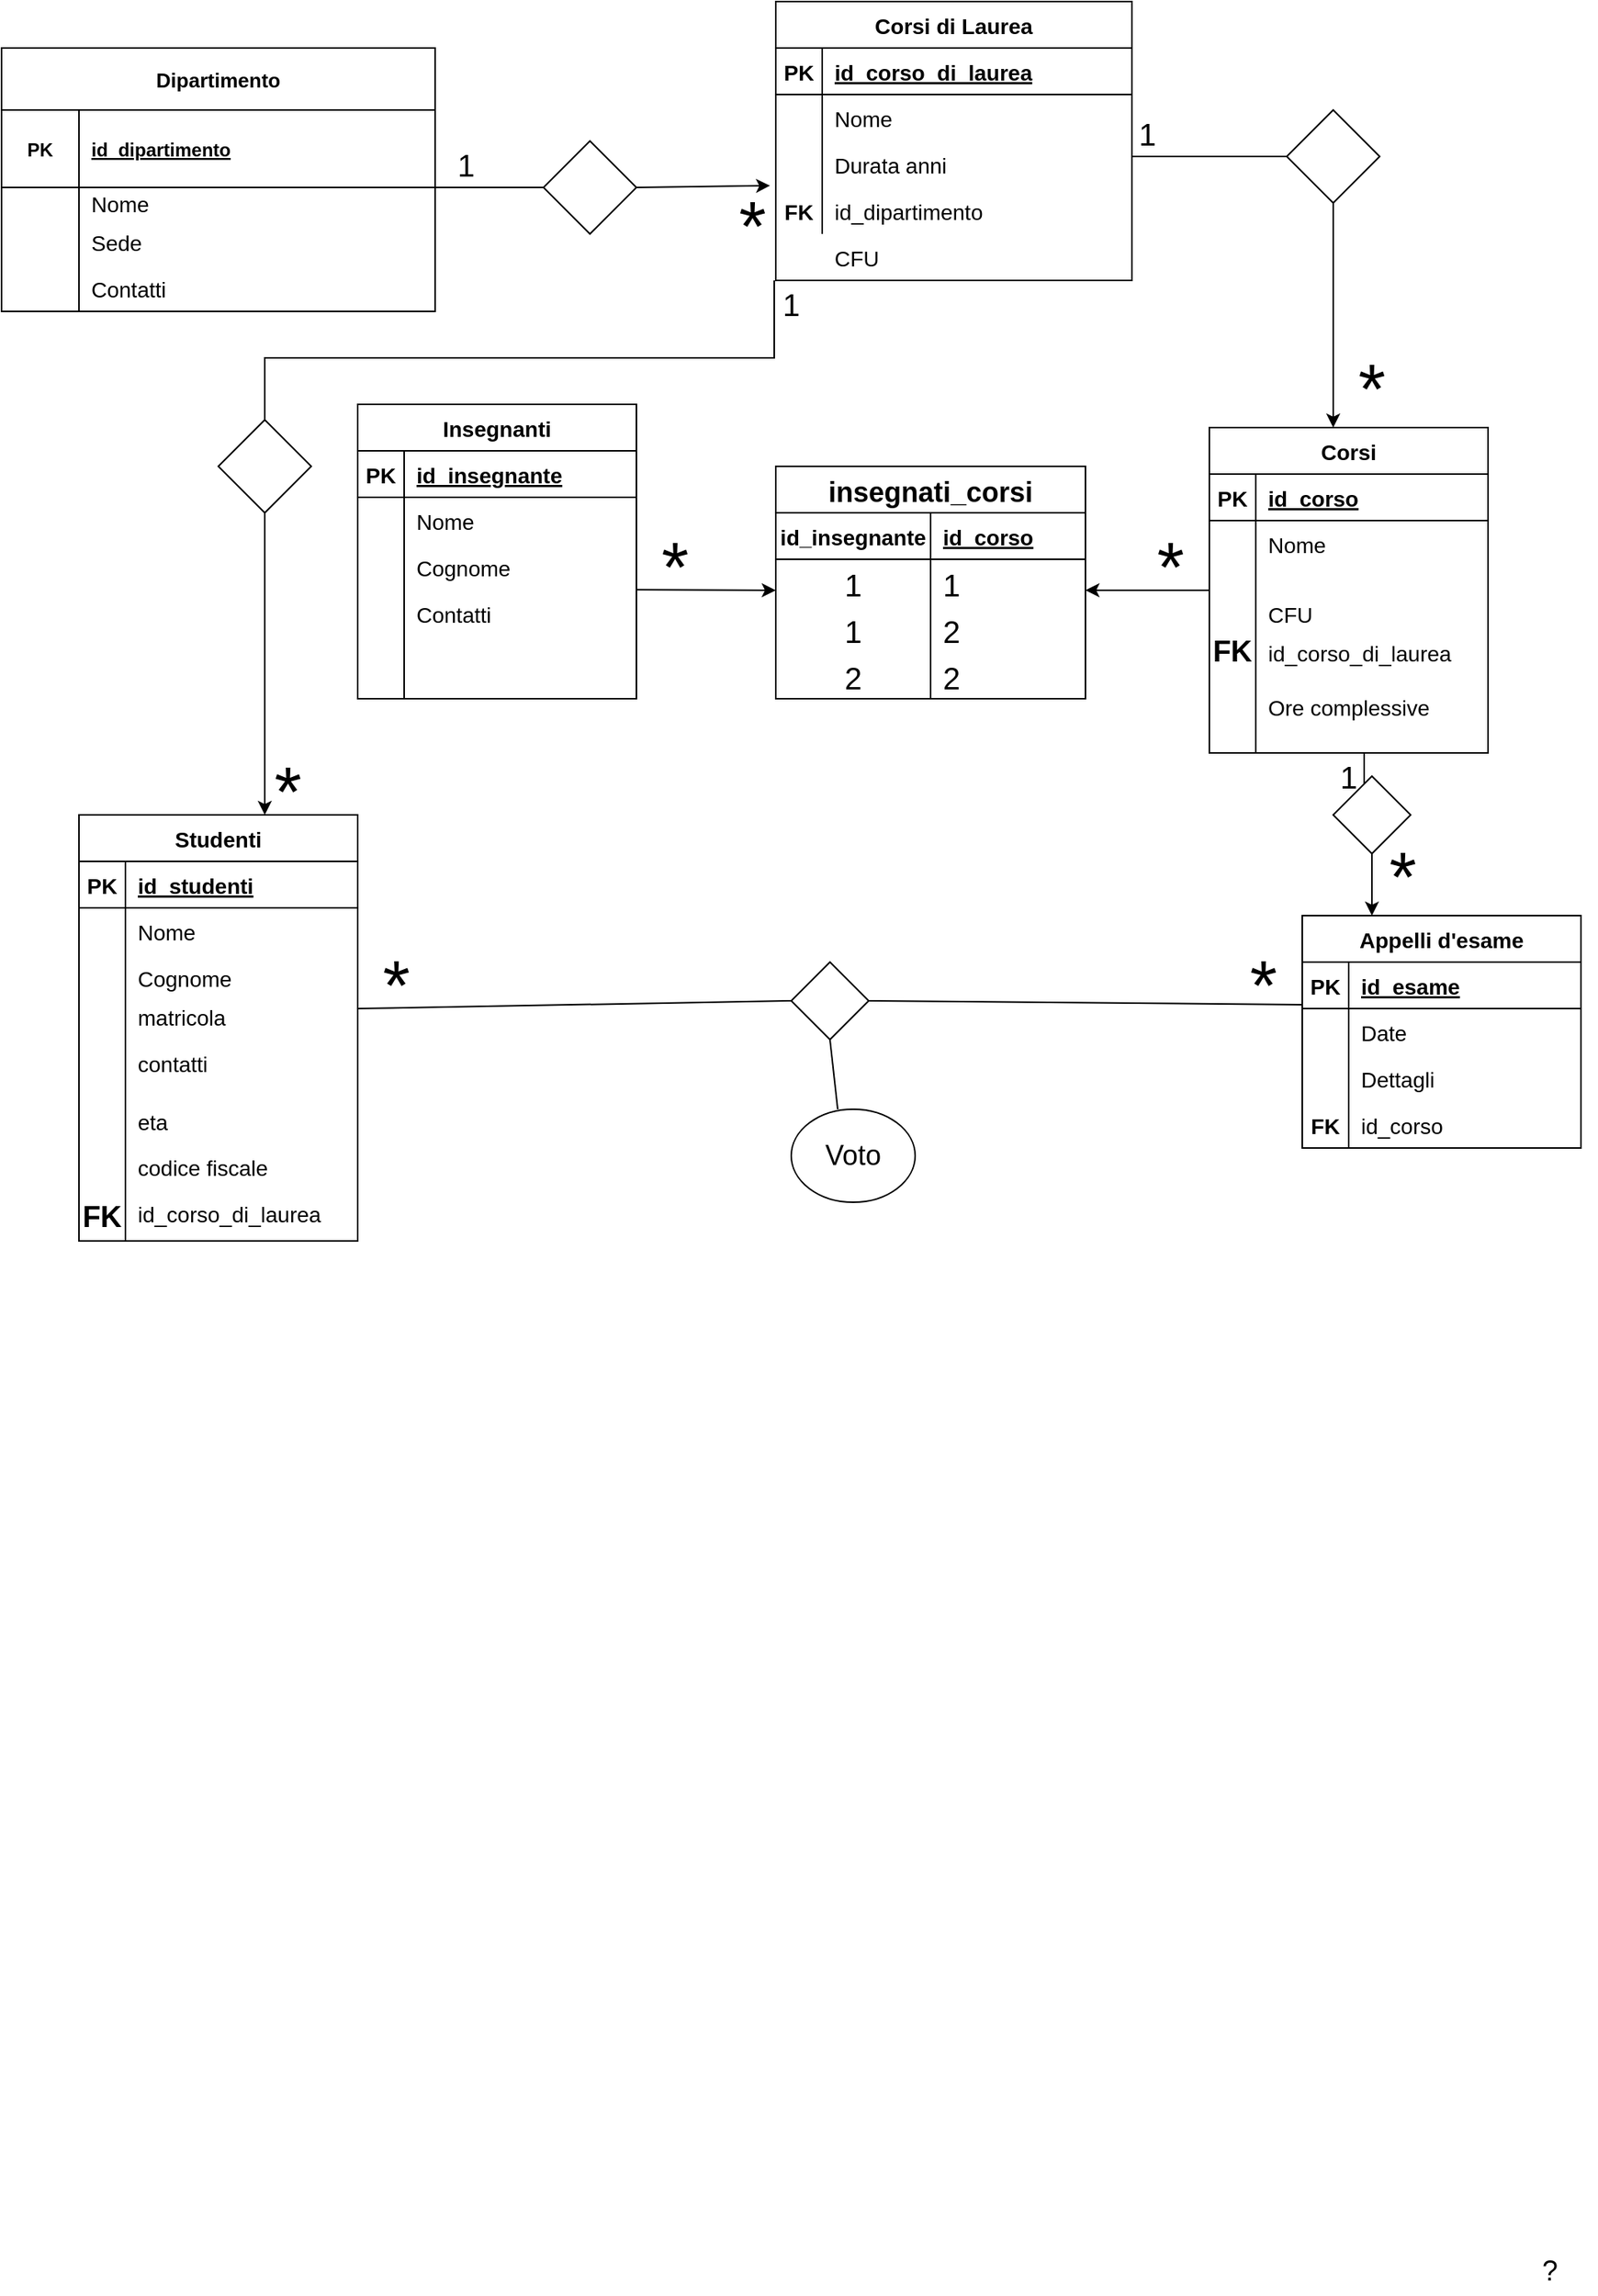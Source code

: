 <mxfile version="16.6.1" type="device"><diagram id="FfbDuf-slR_e3FfNypSa" name="Page-1"><mxGraphModel dx="1400" dy="834" grid="1" gridSize="10" guides="1" tooltips="1" connect="1" arrows="1" fold="1" page="1" pageScale="1" pageWidth="1169" pageHeight="1654" math="0" shadow="0"><root><mxCell id="0"/><mxCell id="1" parent="0"/><mxCell id="xBEBtWKALWQd26GDcvTn-2" value="Dipartimento" style="shape=table;startSize=40;container=1;collapsible=1;childLayout=tableLayout;fixedRows=1;rowLines=0;fontStyle=1;align=center;resizeLast=1;fontSize=13;" vertex="1" parent="1"><mxGeometry x="110" y="60" width="280" height="170" as="geometry"/></mxCell><mxCell id="xBEBtWKALWQd26GDcvTn-3" value="" style="shape=tableRow;horizontal=0;startSize=0;swimlaneHead=0;swimlaneBody=0;fillColor=none;collapsible=0;dropTarget=0;points=[[0,0.5],[1,0.5]];portConstraint=eastwest;top=0;left=0;right=0;bottom=1;" vertex="1" parent="xBEBtWKALWQd26GDcvTn-2"><mxGeometry y="40" width="280" height="50" as="geometry"/></mxCell><mxCell id="xBEBtWKALWQd26GDcvTn-4" value="PK" style="shape=partialRectangle;connectable=0;fillColor=none;top=0;left=0;bottom=0;right=0;fontStyle=1;overflow=hidden;" vertex="1" parent="xBEBtWKALWQd26GDcvTn-3"><mxGeometry width="50" height="50" as="geometry"><mxRectangle width="50" height="50" as="alternateBounds"/></mxGeometry></mxCell><mxCell id="xBEBtWKALWQd26GDcvTn-5" value="id_dipartimento" style="shape=partialRectangle;connectable=0;fillColor=none;top=0;left=0;bottom=0;right=0;align=left;spacingLeft=6;fontStyle=5;overflow=hidden;" vertex="1" parent="xBEBtWKALWQd26GDcvTn-3"><mxGeometry x="50" width="230" height="50" as="geometry"><mxRectangle width="230" height="50" as="alternateBounds"/></mxGeometry></mxCell><mxCell id="xBEBtWKALWQd26GDcvTn-6" value="" style="shape=tableRow;horizontal=0;startSize=0;swimlaneHead=0;swimlaneBody=0;fillColor=none;collapsible=0;dropTarget=0;points=[[0,0.5],[1,0.5]];portConstraint=eastwest;top=0;left=0;right=0;bottom=0;" vertex="1" parent="xBEBtWKALWQd26GDcvTn-2"><mxGeometry y="90" width="280" height="20" as="geometry"/></mxCell><mxCell id="xBEBtWKALWQd26GDcvTn-7" value="" style="shape=partialRectangle;connectable=0;fillColor=none;top=0;left=0;bottom=0;right=0;editable=1;overflow=hidden;" vertex="1" parent="xBEBtWKALWQd26GDcvTn-6"><mxGeometry width="50" height="20" as="geometry"><mxRectangle width="50" height="20" as="alternateBounds"/></mxGeometry></mxCell><mxCell id="xBEBtWKALWQd26GDcvTn-8" value="Nome" style="shape=partialRectangle;connectable=0;fillColor=none;top=0;left=0;bottom=0;right=0;align=left;spacingLeft=6;overflow=hidden;fontSize=14;" vertex="1" parent="xBEBtWKALWQd26GDcvTn-6"><mxGeometry x="50" width="230" height="20" as="geometry"><mxRectangle width="230" height="20" as="alternateBounds"/></mxGeometry></mxCell><mxCell id="xBEBtWKALWQd26GDcvTn-9" value="" style="shape=tableRow;horizontal=0;startSize=0;swimlaneHead=0;swimlaneBody=0;fillColor=none;collapsible=0;dropTarget=0;points=[[0,0.5],[1,0.5]];portConstraint=eastwest;top=0;left=0;right=0;bottom=0;" vertex="1" parent="xBEBtWKALWQd26GDcvTn-2"><mxGeometry y="110" width="280" height="30" as="geometry"/></mxCell><mxCell id="xBEBtWKALWQd26GDcvTn-10" value="" style="shape=partialRectangle;connectable=0;fillColor=none;top=0;left=0;bottom=0;right=0;editable=1;overflow=hidden;" vertex="1" parent="xBEBtWKALWQd26GDcvTn-9"><mxGeometry width="50" height="30" as="geometry"><mxRectangle width="50" height="30" as="alternateBounds"/></mxGeometry></mxCell><mxCell id="xBEBtWKALWQd26GDcvTn-11" value="Sede" style="shape=partialRectangle;connectable=0;fillColor=none;top=0;left=0;bottom=0;right=0;align=left;spacingLeft=6;overflow=hidden;fontSize=14;" vertex="1" parent="xBEBtWKALWQd26GDcvTn-9"><mxGeometry x="50" width="230" height="30" as="geometry"><mxRectangle width="230" height="30" as="alternateBounds"/></mxGeometry></mxCell><mxCell id="xBEBtWKALWQd26GDcvTn-12" value="" style="shape=tableRow;horizontal=0;startSize=0;swimlaneHead=0;swimlaneBody=0;fillColor=none;collapsible=0;dropTarget=0;points=[[0,0.5],[1,0.5]];portConstraint=eastwest;top=0;left=0;right=0;bottom=0;" vertex="1" parent="xBEBtWKALWQd26GDcvTn-2"><mxGeometry y="140" width="280" height="30" as="geometry"/></mxCell><mxCell id="xBEBtWKALWQd26GDcvTn-13" value="" style="shape=partialRectangle;connectable=0;fillColor=none;top=0;left=0;bottom=0;right=0;editable=1;overflow=hidden;" vertex="1" parent="xBEBtWKALWQd26GDcvTn-12"><mxGeometry width="50" height="30" as="geometry"><mxRectangle width="50" height="30" as="alternateBounds"/></mxGeometry></mxCell><mxCell id="xBEBtWKALWQd26GDcvTn-14" value="Contatti" style="shape=partialRectangle;connectable=0;fillColor=none;top=0;left=0;bottom=0;right=0;align=left;spacingLeft=6;overflow=hidden;fontSize=14;" vertex="1" parent="xBEBtWKALWQd26GDcvTn-12"><mxGeometry x="50" width="230" height="30" as="geometry"><mxRectangle width="230" height="30" as="alternateBounds"/></mxGeometry></mxCell><mxCell id="xBEBtWKALWQd26GDcvTn-15" value="Corsi di Laurea" style="shape=table;startSize=30;container=1;collapsible=1;childLayout=tableLayout;fixedRows=1;rowLines=0;fontStyle=1;align=center;resizeLast=1;fontFamily=Helvetica;fontSize=14;fontColor=default;strokeColor=default;fillColor=none;" vertex="1" parent="1"><mxGeometry x="610" y="30" width="230" height="180" as="geometry"/></mxCell><mxCell id="xBEBtWKALWQd26GDcvTn-16" value="" style="shape=tableRow;horizontal=0;startSize=0;swimlaneHead=0;swimlaneBody=0;fillColor=none;collapsible=0;dropTarget=0;points=[[0,0.5],[1,0.5]];portConstraint=eastwest;top=0;left=0;right=0;bottom=1;fontFamily=Helvetica;fontSize=14;fontColor=default;strokeColor=default;" vertex="1" parent="xBEBtWKALWQd26GDcvTn-15"><mxGeometry y="30" width="230" height="30" as="geometry"/></mxCell><mxCell id="xBEBtWKALWQd26GDcvTn-17" value="PK" style="shape=partialRectangle;connectable=0;fillColor=none;top=0;left=0;bottom=0;right=0;fontStyle=1;overflow=hidden;fontFamily=Helvetica;fontSize=14;fontColor=default;strokeColor=default;" vertex="1" parent="xBEBtWKALWQd26GDcvTn-16"><mxGeometry width="30" height="30" as="geometry"><mxRectangle width="30" height="30" as="alternateBounds"/></mxGeometry></mxCell><mxCell id="xBEBtWKALWQd26GDcvTn-18" value="id_corso_di_laurea" style="shape=partialRectangle;connectable=0;fillColor=none;top=0;left=0;bottom=0;right=0;align=left;spacingLeft=6;fontStyle=5;overflow=hidden;fontFamily=Helvetica;fontSize=14;fontColor=default;strokeColor=default;" vertex="1" parent="xBEBtWKALWQd26GDcvTn-16"><mxGeometry x="30" width="200" height="30" as="geometry"><mxRectangle width="200" height="30" as="alternateBounds"/></mxGeometry></mxCell><mxCell id="xBEBtWKALWQd26GDcvTn-19" value="" style="shape=tableRow;horizontal=0;startSize=0;swimlaneHead=0;swimlaneBody=0;fillColor=none;collapsible=0;dropTarget=0;points=[[0,0.5],[1,0.5]];portConstraint=eastwest;top=0;left=0;right=0;bottom=0;fontFamily=Helvetica;fontSize=14;fontColor=default;strokeColor=default;" vertex="1" parent="xBEBtWKALWQd26GDcvTn-15"><mxGeometry y="60" width="230" height="30" as="geometry"/></mxCell><mxCell id="xBEBtWKALWQd26GDcvTn-20" value="" style="shape=partialRectangle;connectable=0;fillColor=none;top=0;left=0;bottom=0;right=0;editable=1;overflow=hidden;fontFamily=Helvetica;fontSize=14;fontColor=default;strokeColor=default;" vertex="1" parent="xBEBtWKALWQd26GDcvTn-19"><mxGeometry width="30" height="30" as="geometry"><mxRectangle width="30" height="30" as="alternateBounds"/></mxGeometry></mxCell><mxCell id="xBEBtWKALWQd26GDcvTn-21" value="Nome" style="shape=partialRectangle;connectable=0;fillColor=none;top=0;left=0;bottom=0;right=0;align=left;spacingLeft=6;overflow=hidden;fontFamily=Helvetica;fontSize=14;fontColor=default;strokeColor=default;" vertex="1" parent="xBEBtWKALWQd26GDcvTn-19"><mxGeometry x="30" width="200" height="30" as="geometry"><mxRectangle width="200" height="30" as="alternateBounds"/></mxGeometry></mxCell><mxCell id="xBEBtWKALWQd26GDcvTn-22" value="" style="shape=tableRow;horizontal=0;startSize=0;swimlaneHead=0;swimlaneBody=0;fillColor=none;collapsible=0;dropTarget=0;points=[[0,0.5],[1,0.5]];portConstraint=eastwest;top=0;left=0;right=0;bottom=0;fontFamily=Helvetica;fontSize=14;fontColor=default;strokeColor=default;" vertex="1" parent="xBEBtWKALWQd26GDcvTn-15"><mxGeometry y="90" width="230" height="30" as="geometry"/></mxCell><mxCell id="xBEBtWKALWQd26GDcvTn-23" value="" style="shape=partialRectangle;connectable=0;fillColor=none;top=0;left=0;bottom=0;right=0;editable=1;overflow=hidden;fontFamily=Helvetica;fontSize=14;fontColor=default;strokeColor=default;" vertex="1" parent="xBEBtWKALWQd26GDcvTn-22"><mxGeometry width="30" height="30" as="geometry"><mxRectangle width="30" height="30" as="alternateBounds"/></mxGeometry></mxCell><mxCell id="xBEBtWKALWQd26GDcvTn-24" value="Durata anni" style="shape=partialRectangle;connectable=0;fillColor=none;top=0;left=0;bottom=0;right=0;align=left;spacingLeft=6;overflow=hidden;fontFamily=Helvetica;fontSize=14;fontColor=default;strokeColor=default;" vertex="1" parent="xBEBtWKALWQd26GDcvTn-22"><mxGeometry x="30" width="200" height="30" as="geometry"><mxRectangle width="200" height="30" as="alternateBounds"/></mxGeometry></mxCell><mxCell id="xBEBtWKALWQd26GDcvTn-25" value="" style="shape=tableRow;horizontal=0;startSize=0;swimlaneHead=0;swimlaneBody=0;fillColor=none;collapsible=0;dropTarget=0;points=[[0,0.5],[1,0.5]];portConstraint=eastwest;top=0;left=0;right=0;bottom=0;fontFamily=Helvetica;fontSize=14;fontColor=default;strokeColor=default;" vertex="1" parent="xBEBtWKALWQd26GDcvTn-15"><mxGeometry y="120" width="230" height="30" as="geometry"/></mxCell><mxCell id="xBEBtWKALWQd26GDcvTn-26" value="FK" style="shape=partialRectangle;connectable=0;fillColor=none;top=0;left=0;bottom=0;right=0;editable=1;overflow=hidden;fontFamily=Helvetica;fontSize=14;fontColor=default;strokeColor=default;fontStyle=1" vertex="1" parent="xBEBtWKALWQd26GDcvTn-25"><mxGeometry width="30" height="30" as="geometry"><mxRectangle width="30" height="30" as="alternateBounds"/></mxGeometry></mxCell><mxCell id="xBEBtWKALWQd26GDcvTn-27" value="id_dipartimento" style="shape=partialRectangle;connectable=0;fillColor=none;top=0;left=0;bottom=0;right=0;align=left;spacingLeft=6;overflow=hidden;fontFamily=Helvetica;fontSize=14;fontColor=default;strokeColor=default;" vertex="1" parent="xBEBtWKALWQd26GDcvTn-25"><mxGeometry x="30" width="200" height="30" as="geometry"><mxRectangle width="200" height="30" as="alternateBounds"/></mxGeometry></mxCell><mxCell id="xBEBtWKALWQd26GDcvTn-29" value="Corsi" style="shape=table;startSize=30;container=1;collapsible=1;childLayout=tableLayout;fixedRows=1;rowLines=0;fontStyle=1;align=center;resizeLast=1;fontFamily=Helvetica;fontSize=14;fontColor=default;strokeColor=default;fillColor=none;" vertex="1" parent="1"><mxGeometry x="890" y="305" width="180" height="210.0" as="geometry"/></mxCell><mxCell id="xBEBtWKALWQd26GDcvTn-30" value="" style="shape=tableRow;horizontal=0;startSize=0;swimlaneHead=0;swimlaneBody=0;fillColor=none;collapsible=0;dropTarget=0;points=[[0,0.5],[1,0.5]];portConstraint=eastwest;top=0;left=0;right=0;bottom=1;fontFamily=Helvetica;fontSize=14;fontColor=default;strokeColor=default;" vertex="1" parent="xBEBtWKALWQd26GDcvTn-29"><mxGeometry y="30" width="180" height="30" as="geometry"/></mxCell><mxCell id="xBEBtWKALWQd26GDcvTn-31" value="PK" style="shape=partialRectangle;connectable=0;fillColor=none;top=0;left=0;bottom=0;right=0;fontStyle=1;overflow=hidden;fontFamily=Helvetica;fontSize=14;fontColor=default;strokeColor=default;" vertex="1" parent="xBEBtWKALWQd26GDcvTn-30"><mxGeometry width="30" height="30" as="geometry"><mxRectangle width="30" height="30" as="alternateBounds"/></mxGeometry></mxCell><mxCell id="xBEBtWKALWQd26GDcvTn-32" value="id_corso" style="shape=partialRectangle;connectable=0;fillColor=none;top=0;left=0;bottom=0;right=0;align=left;spacingLeft=6;fontStyle=5;overflow=hidden;fontFamily=Helvetica;fontSize=14;fontColor=default;strokeColor=default;" vertex="1" parent="xBEBtWKALWQd26GDcvTn-30"><mxGeometry x="30" width="150" height="30" as="geometry"><mxRectangle width="150" height="30" as="alternateBounds"/></mxGeometry></mxCell><mxCell id="xBEBtWKALWQd26GDcvTn-33" value="" style="shape=tableRow;horizontal=0;startSize=0;swimlaneHead=0;swimlaneBody=0;fillColor=none;collapsible=0;dropTarget=0;points=[[0,0.5],[1,0.5]];portConstraint=eastwest;top=0;left=0;right=0;bottom=0;fontFamily=Helvetica;fontSize=14;fontColor=default;strokeColor=default;" vertex="1" parent="xBEBtWKALWQd26GDcvTn-29"><mxGeometry y="60" width="180" height="30" as="geometry"/></mxCell><mxCell id="xBEBtWKALWQd26GDcvTn-34" value="" style="shape=partialRectangle;connectable=0;fillColor=none;top=0;left=0;bottom=0;right=0;editable=1;overflow=hidden;fontFamily=Helvetica;fontSize=14;fontColor=default;strokeColor=default;" vertex="1" parent="xBEBtWKALWQd26GDcvTn-33"><mxGeometry width="30" height="30" as="geometry"><mxRectangle width="30" height="30" as="alternateBounds"/></mxGeometry></mxCell><mxCell id="xBEBtWKALWQd26GDcvTn-35" value="Nome" style="shape=partialRectangle;connectable=0;fillColor=none;top=0;left=0;bottom=0;right=0;align=left;spacingLeft=6;overflow=hidden;fontFamily=Helvetica;fontSize=14;fontColor=default;strokeColor=default;" vertex="1" parent="xBEBtWKALWQd26GDcvTn-33"><mxGeometry x="30" width="150" height="30" as="geometry"><mxRectangle width="150" height="30" as="alternateBounds"/></mxGeometry></mxCell><mxCell id="xBEBtWKALWQd26GDcvTn-36" value="" style="shape=tableRow;horizontal=0;startSize=0;swimlaneHead=0;swimlaneBody=0;fillColor=none;collapsible=0;dropTarget=0;points=[[0,0.5],[1,0.5]];portConstraint=eastwest;top=0;left=0;right=0;bottom=0;fontFamily=Helvetica;fontSize=14;fontColor=default;strokeColor=default;" vertex="1" parent="xBEBtWKALWQd26GDcvTn-29"><mxGeometry y="90" width="180" height="60" as="geometry"/></mxCell><mxCell id="xBEBtWKALWQd26GDcvTn-37" value="" style="shape=partialRectangle;connectable=0;fillColor=none;top=0;left=0;bottom=0;right=0;editable=1;overflow=hidden;fontFamily=Helvetica;fontSize=14;fontColor=default;strokeColor=default;" vertex="1" parent="xBEBtWKALWQd26GDcvTn-36"><mxGeometry width="30" height="60" as="geometry"><mxRectangle width="30" height="60" as="alternateBounds"/></mxGeometry></mxCell><mxCell id="xBEBtWKALWQd26GDcvTn-38" value="CFU" style="shape=partialRectangle;connectable=0;fillColor=none;top=0;left=0;bottom=0;right=0;align=left;spacingLeft=6;overflow=hidden;fontFamily=Helvetica;fontSize=14;fontColor=default;strokeColor=default;" vertex="1" parent="xBEBtWKALWQd26GDcvTn-36"><mxGeometry x="30" width="150" height="60" as="geometry"><mxRectangle width="150" height="60" as="alternateBounds"/></mxGeometry></mxCell><mxCell id="xBEBtWKALWQd26GDcvTn-39" value="" style="shape=tableRow;horizontal=0;startSize=0;swimlaneHead=0;swimlaneBody=0;fillColor=none;collapsible=0;dropTarget=0;points=[[0,0.5],[1,0.5]];portConstraint=eastwest;top=0;left=0;right=0;bottom=0;fontFamily=Helvetica;fontSize=14;fontColor=default;strokeColor=default;" vertex="1" parent="xBEBtWKALWQd26GDcvTn-29"><mxGeometry y="150" width="180" height="60" as="geometry"/></mxCell><mxCell id="xBEBtWKALWQd26GDcvTn-40" value="" style="shape=partialRectangle;connectable=0;fillColor=none;top=0;left=0;bottom=0;right=0;editable=1;overflow=hidden;fontFamily=Helvetica;fontSize=14;fontColor=default;strokeColor=default;" vertex="1" parent="xBEBtWKALWQd26GDcvTn-39"><mxGeometry width="30" height="60" as="geometry"><mxRectangle width="30" height="60" as="alternateBounds"/></mxGeometry></mxCell><mxCell id="xBEBtWKALWQd26GDcvTn-41" value="Ore complessive" style="shape=partialRectangle;connectable=0;fillColor=none;top=0;left=0;bottom=0;right=0;align=left;spacingLeft=6;overflow=hidden;fontFamily=Helvetica;fontSize=14;fontColor=default;strokeColor=default;" vertex="1" parent="xBEBtWKALWQd26GDcvTn-39"><mxGeometry x="30" width="150" height="60" as="geometry"><mxRectangle width="150" height="60" as="alternateBounds"/></mxGeometry></mxCell><mxCell id="xBEBtWKALWQd26GDcvTn-57" value="Contatti" style="shape=partialRectangle;connectable=0;fillColor=none;top=0;left=0;bottom=0;right=0;align=left;spacingLeft=6;overflow=hidden;fontFamily=Helvetica;fontSize=14;fontColor=default;strokeColor=default;" vertex="1" parent="1"><mxGeometry x="370" y="410" width="150" height="30" as="geometry"><mxRectangle width="150" height="30" as="alternateBounds"/></mxGeometry></mxCell><mxCell id="xBEBtWKALWQd26GDcvTn-58" value="" style="shape=partialRectangle;connectable=0;fillColor=none;top=0;left=0;bottom=0;right=0;align=left;spacingLeft=6;overflow=hidden;fontFamily=Helvetica;fontSize=14;fontColor=default;strokeColor=default;" vertex="1" parent="1"><mxGeometry x="560" y="490" width="150" height="30" as="geometry"><mxRectangle width="150" height="30" as="alternateBounds"/></mxGeometry></mxCell><mxCell id="xBEBtWKALWQd26GDcvTn-59" value="Appelli d'esame" style="shape=table;startSize=30;container=1;collapsible=1;childLayout=tableLayout;fixedRows=1;rowLines=0;fontStyle=1;align=center;resizeLast=1;fontFamily=Helvetica;fontSize=14;fontColor=default;strokeColor=default;fillColor=none;" vertex="1" parent="1"><mxGeometry x="950" y="620" width="180" height="150" as="geometry"/></mxCell><mxCell id="xBEBtWKALWQd26GDcvTn-60" value="" style="shape=tableRow;horizontal=0;startSize=0;swimlaneHead=0;swimlaneBody=0;fillColor=none;collapsible=0;dropTarget=0;points=[[0,0.5],[1,0.5]];portConstraint=eastwest;top=0;left=0;right=0;bottom=1;fontFamily=Helvetica;fontSize=14;fontColor=default;strokeColor=default;" vertex="1" parent="xBEBtWKALWQd26GDcvTn-59"><mxGeometry y="30" width="180" height="30" as="geometry"/></mxCell><mxCell id="xBEBtWKALWQd26GDcvTn-61" value="PK" style="shape=partialRectangle;connectable=0;fillColor=none;top=0;left=0;bottom=0;right=0;fontStyle=1;overflow=hidden;fontFamily=Helvetica;fontSize=14;fontColor=default;strokeColor=default;" vertex="1" parent="xBEBtWKALWQd26GDcvTn-60"><mxGeometry width="30" height="30" as="geometry"><mxRectangle width="30" height="30" as="alternateBounds"/></mxGeometry></mxCell><mxCell id="xBEBtWKALWQd26GDcvTn-62" value="id_esame" style="shape=partialRectangle;connectable=0;fillColor=none;top=0;left=0;bottom=0;right=0;align=left;spacingLeft=6;fontStyle=5;overflow=hidden;fontFamily=Helvetica;fontSize=14;fontColor=default;strokeColor=default;" vertex="1" parent="xBEBtWKALWQd26GDcvTn-60"><mxGeometry x="30" width="150" height="30" as="geometry"><mxRectangle width="150" height="30" as="alternateBounds"/></mxGeometry></mxCell><mxCell id="xBEBtWKALWQd26GDcvTn-63" value="" style="shape=tableRow;horizontal=0;startSize=0;swimlaneHead=0;swimlaneBody=0;fillColor=none;collapsible=0;dropTarget=0;points=[[0,0.5],[1,0.5]];portConstraint=eastwest;top=0;left=0;right=0;bottom=0;fontFamily=Helvetica;fontSize=14;fontColor=default;strokeColor=default;" vertex="1" parent="xBEBtWKALWQd26GDcvTn-59"><mxGeometry y="60" width="180" height="30" as="geometry"/></mxCell><mxCell id="xBEBtWKALWQd26GDcvTn-64" value="" style="shape=partialRectangle;connectable=0;fillColor=none;top=0;left=0;bottom=0;right=0;editable=1;overflow=hidden;fontFamily=Helvetica;fontSize=14;fontColor=default;strokeColor=default;" vertex="1" parent="xBEBtWKALWQd26GDcvTn-63"><mxGeometry width="30" height="30" as="geometry"><mxRectangle width="30" height="30" as="alternateBounds"/></mxGeometry></mxCell><mxCell id="xBEBtWKALWQd26GDcvTn-65" value="Date" style="shape=partialRectangle;connectable=0;fillColor=none;top=0;left=0;bottom=0;right=0;align=left;spacingLeft=6;overflow=hidden;fontFamily=Helvetica;fontSize=14;fontColor=default;strokeColor=default;" vertex="1" parent="xBEBtWKALWQd26GDcvTn-63"><mxGeometry x="30" width="150" height="30" as="geometry"><mxRectangle width="150" height="30" as="alternateBounds"/></mxGeometry></mxCell><mxCell id="xBEBtWKALWQd26GDcvTn-66" value="" style="shape=tableRow;horizontal=0;startSize=0;swimlaneHead=0;swimlaneBody=0;fillColor=none;collapsible=0;dropTarget=0;points=[[0,0.5],[1,0.5]];portConstraint=eastwest;top=0;left=0;right=0;bottom=0;fontFamily=Helvetica;fontSize=14;fontColor=default;strokeColor=default;" vertex="1" parent="xBEBtWKALWQd26GDcvTn-59"><mxGeometry y="90" width="180" height="30" as="geometry"/></mxCell><mxCell id="xBEBtWKALWQd26GDcvTn-67" value="" style="shape=partialRectangle;connectable=0;fillColor=none;top=0;left=0;bottom=0;right=0;editable=1;overflow=hidden;fontFamily=Helvetica;fontSize=14;fontColor=default;strokeColor=default;" vertex="1" parent="xBEBtWKALWQd26GDcvTn-66"><mxGeometry width="30" height="30" as="geometry"><mxRectangle width="30" height="30" as="alternateBounds"/></mxGeometry></mxCell><mxCell id="xBEBtWKALWQd26GDcvTn-68" value="Dettagli" style="shape=partialRectangle;connectable=0;fillColor=none;top=0;left=0;bottom=0;right=0;align=left;spacingLeft=6;overflow=hidden;fontFamily=Helvetica;fontSize=14;fontColor=default;strokeColor=default;" vertex="1" parent="xBEBtWKALWQd26GDcvTn-66"><mxGeometry x="30" width="150" height="30" as="geometry"><mxRectangle width="150" height="30" as="alternateBounds"/></mxGeometry></mxCell><mxCell id="xBEBtWKALWQd26GDcvTn-69" value="" style="shape=tableRow;horizontal=0;startSize=0;swimlaneHead=0;swimlaneBody=0;fillColor=none;collapsible=0;dropTarget=0;points=[[0,0.5],[1,0.5]];portConstraint=eastwest;top=0;left=0;right=0;bottom=0;fontFamily=Helvetica;fontSize=14;fontColor=default;strokeColor=default;" vertex="1" parent="xBEBtWKALWQd26GDcvTn-59"><mxGeometry y="120" width="180" height="30" as="geometry"/></mxCell><mxCell id="xBEBtWKALWQd26GDcvTn-70" value="FK" style="shape=partialRectangle;connectable=0;fillColor=none;top=0;left=0;bottom=0;right=0;editable=1;overflow=hidden;fontFamily=Helvetica;fontSize=14;fontColor=default;strokeColor=default;fontStyle=1" vertex="1" parent="xBEBtWKALWQd26GDcvTn-69"><mxGeometry width="30" height="30" as="geometry"><mxRectangle width="30" height="30" as="alternateBounds"/></mxGeometry></mxCell><mxCell id="xBEBtWKALWQd26GDcvTn-71" value="id_corso" style="shape=partialRectangle;connectable=0;fillColor=none;top=0;left=0;bottom=0;right=0;align=left;spacingLeft=6;overflow=hidden;fontFamily=Helvetica;fontSize=14;fontColor=default;strokeColor=default;" vertex="1" parent="xBEBtWKALWQd26GDcvTn-69"><mxGeometry x="30" width="150" height="30" as="geometry"><mxRectangle width="150" height="30" as="alternateBounds"/></mxGeometry></mxCell><mxCell id="xBEBtWKALWQd26GDcvTn-85" value="Studenti" style="shape=table;startSize=30;container=1;collapsible=1;childLayout=tableLayout;fixedRows=1;rowLines=0;fontStyle=1;align=center;resizeLast=1;fontFamily=Helvetica;fontSize=14;fontColor=default;strokeColor=default;fillColor=none;" vertex="1" parent="1"><mxGeometry x="160" y="555" width="180" height="275" as="geometry"/></mxCell><mxCell id="xBEBtWKALWQd26GDcvTn-86" value="" style="shape=tableRow;horizontal=0;startSize=0;swimlaneHead=0;swimlaneBody=0;fillColor=none;collapsible=0;dropTarget=0;points=[[0,0.5],[1,0.5]];portConstraint=eastwest;top=0;left=0;right=0;bottom=1;fontFamily=Helvetica;fontSize=14;fontColor=default;strokeColor=default;" vertex="1" parent="xBEBtWKALWQd26GDcvTn-85"><mxGeometry y="30" width="180" height="30" as="geometry"/></mxCell><mxCell id="xBEBtWKALWQd26GDcvTn-87" value="PK" style="shape=partialRectangle;connectable=0;fillColor=none;top=0;left=0;bottom=0;right=0;fontStyle=1;overflow=hidden;fontFamily=Helvetica;fontSize=14;fontColor=default;strokeColor=default;" vertex="1" parent="xBEBtWKALWQd26GDcvTn-86"><mxGeometry width="30" height="30" as="geometry"><mxRectangle width="30" height="30" as="alternateBounds"/></mxGeometry></mxCell><mxCell id="xBEBtWKALWQd26GDcvTn-88" value="id_studenti" style="shape=partialRectangle;connectable=0;fillColor=none;top=0;left=0;bottom=0;right=0;align=left;spacingLeft=6;fontStyle=5;overflow=hidden;fontFamily=Helvetica;fontSize=14;fontColor=default;strokeColor=default;" vertex="1" parent="xBEBtWKALWQd26GDcvTn-86"><mxGeometry x="30" width="150" height="30" as="geometry"><mxRectangle width="150" height="30" as="alternateBounds"/></mxGeometry></mxCell><mxCell id="xBEBtWKALWQd26GDcvTn-89" value="" style="shape=tableRow;horizontal=0;startSize=0;swimlaneHead=0;swimlaneBody=0;fillColor=none;collapsible=0;dropTarget=0;points=[[0,0.5],[1,0.5]];portConstraint=eastwest;top=0;left=0;right=0;bottom=0;fontFamily=Helvetica;fontSize=14;fontColor=default;strokeColor=default;" vertex="1" parent="xBEBtWKALWQd26GDcvTn-85"><mxGeometry y="60" width="180" height="30" as="geometry"/></mxCell><mxCell id="xBEBtWKALWQd26GDcvTn-90" value="" style="shape=partialRectangle;connectable=0;fillColor=none;top=0;left=0;bottom=0;right=0;editable=1;overflow=hidden;fontFamily=Helvetica;fontSize=14;fontColor=default;strokeColor=default;" vertex="1" parent="xBEBtWKALWQd26GDcvTn-89"><mxGeometry width="30" height="30" as="geometry"><mxRectangle width="30" height="30" as="alternateBounds"/></mxGeometry></mxCell><mxCell id="xBEBtWKALWQd26GDcvTn-91" value="Nome" style="shape=partialRectangle;connectable=0;fillColor=none;top=0;left=0;bottom=0;right=0;align=left;spacingLeft=6;overflow=hidden;fontFamily=Helvetica;fontSize=14;fontColor=default;strokeColor=default;" vertex="1" parent="xBEBtWKALWQd26GDcvTn-89"><mxGeometry x="30" width="150" height="30" as="geometry"><mxRectangle width="150" height="30" as="alternateBounds"/></mxGeometry></mxCell><mxCell id="xBEBtWKALWQd26GDcvTn-92" value="" style="shape=tableRow;horizontal=0;startSize=0;swimlaneHead=0;swimlaneBody=0;fillColor=none;collapsible=0;dropTarget=0;points=[[0,0.5],[1,0.5]];portConstraint=eastwest;top=0;left=0;right=0;bottom=0;fontFamily=Helvetica;fontSize=14;fontColor=default;strokeColor=default;" vertex="1" parent="xBEBtWKALWQd26GDcvTn-85"><mxGeometry y="90" width="180" height="30" as="geometry"/></mxCell><mxCell id="xBEBtWKALWQd26GDcvTn-93" value="" style="shape=partialRectangle;connectable=0;fillColor=none;top=0;left=0;bottom=0;right=0;editable=1;overflow=hidden;fontFamily=Helvetica;fontSize=14;fontColor=default;strokeColor=default;" vertex="1" parent="xBEBtWKALWQd26GDcvTn-92"><mxGeometry width="30" height="30" as="geometry"><mxRectangle width="30" height="30" as="alternateBounds"/></mxGeometry></mxCell><mxCell id="xBEBtWKALWQd26GDcvTn-94" value="Cognome" style="shape=partialRectangle;connectable=0;fillColor=none;top=0;left=0;bottom=0;right=0;align=left;spacingLeft=6;overflow=hidden;fontFamily=Helvetica;fontSize=14;fontColor=default;strokeColor=default;" vertex="1" parent="xBEBtWKALWQd26GDcvTn-92"><mxGeometry x="30" width="150" height="30" as="geometry"><mxRectangle width="150" height="30" as="alternateBounds"/></mxGeometry></mxCell><mxCell id="xBEBtWKALWQd26GDcvTn-95" value="" style="shape=tableRow;horizontal=0;startSize=0;swimlaneHead=0;swimlaneBody=0;fillColor=none;collapsible=0;dropTarget=0;points=[[0,0.5],[1,0.5]];portConstraint=eastwest;top=0;left=0;right=0;bottom=0;fontFamily=Helvetica;fontSize=14;fontColor=default;strokeColor=default;" vertex="1" parent="xBEBtWKALWQd26GDcvTn-85"><mxGeometry y="120" width="180" height="155" as="geometry"/></mxCell><mxCell id="xBEBtWKALWQd26GDcvTn-96" value="" style="shape=partialRectangle;connectable=0;fillColor=none;top=0;left=0;bottom=0;right=0;editable=1;overflow=hidden;fontFamily=Helvetica;fontSize=14;fontColor=default;strokeColor=default;" vertex="1" parent="xBEBtWKALWQd26GDcvTn-95"><mxGeometry width="30" height="155" as="geometry"><mxRectangle width="30" height="155" as="alternateBounds"/></mxGeometry></mxCell><mxCell id="xBEBtWKALWQd26GDcvTn-97" value="eta" style="shape=partialRectangle;connectable=0;fillColor=none;top=0;left=0;bottom=0;right=0;align=left;spacingLeft=6;overflow=hidden;fontFamily=Helvetica;fontSize=14;fontColor=default;strokeColor=default;" vertex="1" parent="xBEBtWKALWQd26GDcvTn-95"><mxGeometry x="30" width="150" height="155" as="geometry"><mxRectangle width="150" height="155" as="alternateBounds"/></mxGeometry></mxCell><mxCell id="xBEBtWKALWQd26GDcvTn-98" value="matricola" style="shape=partialRectangle;connectable=0;fillColor=none;top=0;left=0;bottom=0;right=0;align=left;spacingLeft=6;overflow=hidden;fontFamily=Helvetica;fontSize=14;fontColor=default;strokeColor=default;" vertex="1" parent="1"><mxGeometry x="190" y="670" width="150" height="30" as="geometry"><mxRectangle width="150" height="30" as="alternateBounds"/></mxGeometry></mxCell><mxCell id="xBEBtWKALWQd26GDcvTn-99" value="contatti" style="shape=partialRectangle;connectable=0;fillColor=none;top=0;left=0;bottom=0;right=0;align=left;spacingLeft=6;overflow=hidden;fontFamily=Helvetica;fontSize=14;fontColor=default;strokeColor=default;" vertex="1" parent="1"><mxGeometry x="190" y="700" width="150" height="30" as="geometry"><mxRectangle width="150" height="30" as="alternateBounds"/></mxGeometry></mxCell><mxCell id="xBEBtWKALWQd26GDcvTn-100" value="id_corso_di_laurea" style="shape=partialRectangle;connectable=0;fillColor=none;top=0;left=0;bottom=0;right=0;align=left;spacingLeft=6;overflow=hidden;fontFamily=Helvetica;fontSize=14;fontColor=default;strokeColor=default;" vertex="1" parent="1"><mxGeometry x="190" y="797" width="150" height="30" as="geometry"><mxRectangle width="150" height="30" as="alternateBounds"/></mxGeometry></mxCell><mxCell id="xBEBtWKALWQd26GDcvTn-103" value="" style="rhombus;whiteSpace=wrap;html=1;fontFamily=Helvetica;fontSize=14;fontColor=default;strokeColor=default;fillColor=none;" vertex="1" parent="1"><mxGeometry x="460" y="120" width="60" height="60" as="geometry"/></mxCell><mxCell id="xBEBtWKALWQd26GDcvTn-104" value="" style="endArrow=classic;html=1;rounded=0;fontFamily=Helvetica;fontSize=14;fontColor=default;entryX=-0.016;entryY=0.961;entryDx=0;entryDy=0;entryPerimeter=0;" edge="1" parent="1" target="xBEBtWKALWQd26GDcvTn-22"><mxGeometry width="50" height="50" relative="1" as="geometry"><mxPoint x="520" y="150" as="sourcePoint"/><mxPoint x="600" y="150" as="targetPoint"/></mxGeometry></mxCell><mxCell id="xBEBtWKALWQd26GDcvTn-105" value="" style="endArrow=none;html=1;rounded=0;fontFamily=Helvetica;fontSize=14;fontColor=default;entryX=0;entryY=0.5;entryDx=0;entryDy=0;" edge="1" parent="1" target="xBEBtWKALWQd26GDcvTn-103"><mxGeometry width="50" height="50" relative="1" as="geometry"><mxPoint x="390" y="150" as="sourcePoint"/><mxPoint x="440" y="100" as="targetPoint"/></mxGeometry></mxCell><mxCell id="xBEBtWKALWQd26GDcvTn-106" value="&lt;font style=&quot;font-size: 20px&quot;&gt;1&lt;/font&gt;" style="text;html=1;strokeColor=none;fillColor=none;align=center;verticalAlign=middle;whiteSpace=wrap;rounded=0;fontFamily=Helvetica;fontSize=14;fontColor=default;" vertex="1" parent="1"><mxGeometry x="390" y="120" width="40" height="30" as="geometry"/></mxCell><mxCell id="xBEBtWKALWQd26GDcvTn-109" value="" style="rhombus;whiteSpace=wrap;html=1;fontFamily=Helvetica;fontSize=14;fontColor=default;strokeColor=default;fillColor=none;" vertex="1" parent="1"><mxGeometry x="940" y="100" width="60" height="60" as="geometry"/></mxCell><mxCell id="xBEBtWKALWQd26GDcvTn-110" value="" style="endArrow=none;html=1;rounded=0;fontFamily=Helvetica;fontSize=20;fontColor=default;entryX=0;entryY=0.5;entryDx=0;entryDy=0;" edge="1" parent="1" target="xBEBtWKALWQd26GDcvTn-109"><mxGeometry width="50" height="50" relative="1" as="geometry"><mxPoint x="840" y="130" as="sourcePoint"/><mxPoint x="890" y="80" as="targetPoint"/></mxGeometry></mxCell><mxCell id="xBEBtWKALWQd26GDcvTn-111" value="" style="endArrow=classic;html=1;rounded=0;fontFamily=Helvetica;fontSize=20;fontColor=default;entryX=0;entryY=1;entryDx=0;entryDy=0;" edge="1" parent="1" target="xBEBtWKALWQd26GDcvTn-113"><mxGeometry width="50" height="50" relative="1" as="geometry"><mxPoint x="970" y="160" as="sourcePoint"/><mxPoint x="1020" y="110" as="targetPoint"/></mxGeometry></mxCell><mxCell id="xBEBtWKALWQd26GDcvTn-112" value="&lt;font style=&quot;font-size: 20px&quot;&gt;1&lt;/font&gt;" style="text;html=1;strokeColor=none;fillColor=none;align=center;verticalAlign=middle;whiteSpace=wrap;rounded=0;fontFamily=Helvetica;fontSize=14;fontColor=default;" vertex="1" parent="1"><mxGeometry x="830" y="100" width="40" height="30" as="geometry"/></mxCell><mxCell id="xBEBtWKALWQd26GDcvTn-113" value="&lt;font style=&quot;font-size: 45px&quot;&gt;*&lt;/font&gt;" style="text;html=1;strokeColor=none;fillColor=none;align=center;verticalAlign=middle;whiteSpace=wrap;rounded=0;fontFamily=Helvetica;fontSize=14;fontColor=default;" vertex="1" parent="1"><mxGeometry x="970" y="255" width="50" height="50" as="geometry"/></mxCell><mxCell id="xBEBtWKALWQd26GDcvTn-120" value="&lt;font style=&quot;font-size: 45px&quot;&gt;*&lt;/font&gt;" style="text;html=1;strokeColor=none;fillColor=none;align=center;verticalAlign=middle;whiteSpace=wrap;rounded=0;fontFamily=Helvetica;fontSize=14;fontColor=default;" vertex="1" parent="1"><mxGeometry x="520" y="370" width="50" height="50" as="geometry"/></mxCell><mxCell id="xBEBtWKALWQd26GDcvTn-121" value="" style="rhombus;whiteSpace=wrap;html=1;fontFamily=Helvetica;fontSize=14;fontColor=default;strokeColor=default;fillColor=none;" vertex="1" parent="1"><mxGeometry x="970" y="530" width="50" height="50" as="geometry"/></mxCell><mxCell id="xBEBtWKALWQd26GDcvTn-124" value="" style="endArrow=classic;html=1;rounded=0;fontFamily=Helvetica;fontSize=20;fontColor=default;entryX=0.25;entryY=0;entryDx=0;entryDy=0;exitX=0.5;exitY=1;exitDx=0;exitDy=0;" edge="1" parent="1" source="xBEBtWKALWQd26GDcvTn-121" target="xBEBtWKALWQd26GDcvTn-59"><mxGeometry width="50" height="50" relative="1" as="geometry"><mxPoint x="1025" y="460" as="sourcePoint"/><mxPoint x="1075" y="410" as="targetPoint"/></mxGeometry></mxCell><mxCell id="xBEBtWKALWQd26GDcvTn-125" value="&lt;font style=&quot;font-size: 20px&quot;&gt;1&lt;/font&gt;" style="text;html=1;strokeColor=none;fillColor=none;align=center;verticalAlign=middle;whiteSpace=wrap;rounded=0;fontFamily=Helvetica;fontSize=14;fontColor=default;" vertex="1" parent="1"><mxGeometry x="960" y="515" width="40" height="30" as="geometry"/></mxCell><mxCell id="xBEBtWKALWQd26GDcvTn-126" value="&lt;font style=&quot;font-size: 45px&quot;&gt;*&lt;/font&gt;" style="text;html=1;strokeColor=none;fillColor=none;align=center;verticalAlign=middle;whiteSpace=wrap;rounded=0;fontFamily=Helvetica;fontSize=14;fontColor=default;" vertex="1" parent="1"><mxGeometry x="990" y="570" width="50" height="50" as="geometry"/></mxCell><mxCell id="xBEBtWKALWQd26GDcvTn-128" value="" style="rhombus;whiteSpace=wrap;html=1;fontFamily=Helvetica;fontSize=14;fontColor=default;strokeColor=default;fillColor=none;" vertex="1" parent="1"><mxGeometry x="250" y="300" width="60" height="60" as="geometry"/></mxCell><mxCell id="xBEBtWKALWQd26GDcvTn-131" value="&lt;font style=&quot;font-size: 20px&quot;&gt;1&lt;/font&gt;" style="text;html=1;strokeColor=none;fillColor=none;align=center;verticalAlign=middle;whiteSpace=wrap;rounded=0;fontFamily=Helvetica;fontSize=14;fontColor=default;" vertex="1" parent="1"><mxGeometry x="600" y="210" width="40" height="30" as="geometry"/></mxCell><mxCell id="xBEBtWKALWQd26GDcvTn-146" value="CFU" style="shape=partialRectangle;connectable=0;fillColor=none;top=0;left=0;bottom=0;right=0;align=left;spacingLeft=6;overflow=hidden;fontFamily=Helvetica;fontSize=14;fontColor=default;strokeColor=default;" vertex="1" parent="1"><mxGeometry x="640" y="180" width="200" height="30" as="geometry"><mxRectangle width="200" height="30" as="alternateBounds"/></mxGeometry></mxCell><mxCell id="xBEBtWKALWQd26GDcvTn-148" value="&lt;font style=&quot;font-size: 45px&quot;&gt;*&lt;/font&gt;" style="text;html=1;strokeColor=none;fillColor=none;align=center;verticalAlign=middle;whiteSpace=wrap;rounded=0;fontFamily=Helvetica;fontSize=14;fontColor=default;" vertex="1" parent="1"><mxGeometry x="570" y="150" width="50" height="50" as="geometry"/></mxCell><mxCell id="xBEBtWKALWQd26GDcvTn-149" value="id_corso_di_laurea" style="shape=partialRectangle;connectable=0;fillColor=none;top=0;left=0;bottom=0;right=0;align=left;spacingLeft=6;overflow=hidden;fontFamily=Helvetica;fontSize=14;fontColor=default;strokeColor=default;" vertex="1" parent="1"><mxGeometry x="920" y="420" width="150" height="60" as="geometry"><mxRectangle width="150" height="60" as="alternateBounds"/></mxGeometry></mxCell><mxCell id="xBEBtWKALWQd26GDcvTn-150" value="&lt;b&gt;FK&lt;/b&gt;" style="text;html=1;strokeColor=none;fillColor=none;align=center;verticalAlign=middle;whiteSpace=wrap;rounded=0;fontFamily=Helvetica;fontSize=19;fontColor=default;" vertex="1" parent="1"><mxGeometry x="890" y="440" width="30" height="20" as="geometry"/></mxCell><mxCell id="xBEBtWKALWQd26GDcvTn-153" value="&lt;b&gt;FK&lt;/b&gt;" style="text;html=1;strokeColor=none;fillColor=none;align=center;verticalAlign=middle;whiteSpace=wrap;rounded=0;fontFamily=Helvetica;fontSize=19;fontColor=default;" vertex="1" parent="1"><mxGeometry x="160" y="805" width="30" height="20" as="geometry"/></mxCell><mxCell id="xBEBtWKALWQd26GDcvTn-44" value="Insegnanti" style="shape=table;startSize=30;container=1;collapsible=1;childLayout=tableLayout;fixedRows=1;rowLines=0;fontStyle=1;align=center;resizeLast=1;fontFamily=Helvetica;fontSize=14;fontColor=default;strokeColor=default;fillColor=none;" vertex="1" parent="1"><mxGeometry x="340" y="290" width="180" height="190" as="geometry"/></mxCell><mxCell id="xBEBtWKALWQd26GDcvTn-45" value="" style="shape=tableRow;horizontal=0;startSize=0;swimlaneHead=0;swimlaneBody=0;fillColor=none;collapsible=0;dropTarget=0;points=[[0,0.5],[1,0.5]];portConstraint=eastwest;top=0;left=0;right=0;bottom=1;fontFamily=Helvetica;fontSize=14;fontColor=default;strokeColor=default;" vertex="1" parent="xBEBtWKALWQd26GDcvTn-44"><mxGeometry y="30" width="180" height="30" as="geometry"/></mxCell><mxCell id="xBEBtWKALWQd26GDcvTn-46" value="PK" style="shape=partialRectangle;connectable=0;fillColor=none;top=0;left=0;bottom=0;right=0;fontStyle=1;overflow=hidden;fontFamily=Helvetica;fontSize=14;fontColor=default;strokeColor=default;" vertex="1" parent="xBEBtWKALWQd26GDcvTn-45"><mxGeometry width="30" height="30" as="geometry"><mxRectangle width="30" height="30" as="alternateBounds"/></mxGeometry></mxCell><mxCell id="xBEBtWKALWQd26GDcvTn-47" value="id_insegnante" style="shape=partialRectangle;connectable=0;fillColor=none;top=0;left=0;bottom=0;right=0;align=left;spacingLeft=6;fontStyle=5;overflow=hidden;fontFamily=Helvetica;fontSize=14;fontColor=default;strokeColor=default;" vertex="1" parent="xBEBtWKALWQd26GDcvTn-45"><mxGeometry x="30" width="150" height="30" as="geometry"><mxRectangle width="150" height="30" as="alternateBounds"/></mxGeometry></mxCell><mxCell id="xBEBtWKALWQd26GDcvTn-48" value="" style="shape=tableRow;horizontal=0;startSize=0;swimlaneHead=0;swimlaneBody=0;fillColor=none;collapsible=0;dropTarget=0;points=[[0,0.5],[1,0.5]];portConstraint=eastwest;top=0;left=0;right=0;bottom=0;fontFamily=Helvetica;fontSize=14;fontColor=default;strokeColor=default;" vertex="1" parent="xBEBtWKALWQd26GDcvTn-44"><mxGeometry y="60" width="180" height="30" as="geometry"/></mxCell><mxCell id="xBEBtWKALWQd26GDcvTn-49" value="" style="shape=partialRectangle;connectable=0;fillColor=none;top=0;left=0;bottom=0;right=0;editable=1;overflow=hidden;fontFamily=Helvetica;fontSize=14;fontColor=default;strokeColor=default;" vertex="1" parent="xBEBtWKALWQd26GDcvTn-48"><mxGeometry width="30" height="30" as="geometry"><mxRectangle width="30" height="30" as="alternateBounds"/></mxGeometry></mxCell><mxCell id="xBEBtWKALWQd26GDcvTn-50" value="Nome" style="shape=partialRectangle;connectable=0;fillColor=none;top=0;left=0;bottom=0;right=0;align=left;spacingLeft=6;overflow=hidden;fontFamily=Helvetica;fontSize=14;fontColor=default;strokeColor=default;" vertex="1" parent="xBEBtWKALWQd26GDcvTn-48"><mxGeometry x="30" width="150" height="30" as="geometry"><mxRectangle width="150" height="30" as="alternateBounds"/></mxGeometry></mxCell><mxCell id="xBEBtWKALWQd26GDcvTn-51" value="" style="shape=tableRow;horizontal=0;startSize=0;swimlaneHead=0;swimlaneBody=0;fillColor=none;collapsible=0;dropTarget=0;points=[[0,0.5],[1,0.5]];portConstraint=eastwest;top=0;left=0;right=0;bottom=0;fontFamily=Helvetica;fontSize=14;fontColor=default;strokeColor=default;" vertex="1" parent="xBEBtWKALWQd26GDcvTn-44"><mxGeometry y="90" width="180" height="30" as="geometry"/></mxCell><mxCell id="xBEBtWKALWQd26GDcvTn-52" value="" style="shape=partialRectangle;connectable=0;fillColor=none;top=0;left=0;bottom=0;right=0;editable=1;overflow=hidden;fontFamily=Helvetica;fontSize=14;fontColor=default;strokeColor=default;" vertex="1" parent="xBEBtWKALWQd26GDcvTn-51"><mxGeometry width="30" height="30" as="geometry"><mxRectangle width="30" height="30" as="alternateBounds"/></mxGeometry></mxCell><mxCell id="xBEBtWKALWQd26GDcvTn-53" value="Cognome" style="shape=partialRectangle;connectable=0;fillColor=none;top=0;left=0;bottom=0;right=0;align=left;spacingLeft=6;overflow=hidden;fontFamily=Helvetica;fontSize=14;fontColor=default;strokeColor=default;" vertex="1" parent="xBEBtWKALWQd26GDcvTn-51"><mxGeometry x="30" width="150" height="30" as="geometry"><mxRectangle width="150" height="30" as="alternateBounds"/></mxGeometry></mxCell><mxCell id="xBEBtWKALWQd26GDcvTn-54" value="" style="shape=tableRow;horizontal=0;startSize=0;swimlaneHead=0;swimlaneBody=0;fillColor=none;collapsible=0;dropTarget=0;points=[[0,0.5],[1,0.5]];portConstraint=eastwest;top=0;left=0;right=0;bottom=0;fontFamily=Helvetica;fontSize=14;fontColor=default;strokeColor=default;" vertex="1" parent="xBEBtWKALWQd26GDcvTn-44"><mxGeometry y="120" width="180" height="70" as="geometry"/></mxCell><mxCell id="xBEBtWKALWQd26GDcvTn-55" value="" style="shape=partialRectangle;connectable=0;fillColor=none;top=0;left=0;bottom=0;right=0;editable=1;overflow=hidden;fontFamily=Helvetica;fontSize=14;fontColor=default;strokeColor=default;fontStyle=1" vertex="1" parent="xBEBtWKALWQd26GDcvTn-54"><mxGeometry width="30" height="70" as="geometry"><mxRectangle width="30" height="70" as="alternateBounds"/></mxGeometry></mxCell><mxCell id="xBEBtWKALWQd26GDcvTn-56" value="" style="shape=partialRectangle;connectable=0;fillColor=none;top=0;left=0;bottom=0;right=0;align=left;spacingLeft=6;overflow=hidden;fontFamily=Helvetica;fontSize=14;fontColor=default;strokeColor=default;" vertex="1" parent="xBEBtWKALWQd26GDcvTn-54"><mxGeometry x="30" width="150" height="70" as="geometry"><mxRectangle width="150" height="70" as="alternateBounds"/></mxGeometry></mxCell><mxCell id="xBEBtWKALWQd26GDcvTn-158" value="" style="endArrow=none;html=1;rounded=0;fontFamily=Helvetica;fontSize=14;fontColor=default;exitX=0.5;exitY=0;exitDx=0;exitDy=0;" edge="1" parent="1" source="xBEBtWKALWQd26GDcvTn-128"><mxGeometry width="50" height="50" relative="1" as="geometry"><mxPoint x="280" y="260" as="sourcePoint"/><mxPoint x="609" y="210" as="targetPoint"/><Array as="points"><mxPoint x="280" y="260"/><mxPoint x="609" y="260"/></Array></mxGeometry></mxCell><mxCell id="xBEBtWKALWQd26GDcvTn-160" value="" style="endArrow=classic;html=1;rounded=0;fontFamily=Helvetica;fontSize=14;fontColor=default;entryX=0.25;entryY=1;entryDx=0;entryDy=0;" edge="1" parent="1"><mxGeometry width="50" height="50" relative="1" as="geometry"><mxPoint x="280" y="360" as="sourcePoint"/><mxPoint x="280" y="555" as="targetPoint"/></mxGeometry></mxCell><mxCell id="xBEBtWKALWQd26GDcvTn-162" value="" style="endArrow=none;html=1;rounded=0;fontFamily=Helvetica;fontSize=14;fontColor=default;entryX=0.75;entryY=0;entryDx=0;entryDy=0;" edge="1" parent="1" target="xBEBtWKALWQd26GDcvTn-125"><mxGeometry width="50" height="50" relative="1" as="geometry"><mxPoint x="990" y="535" as="sourcePoint"/><mxPoint x="990" y="520" as="targetPoint"/></mxGeometry></mxCell><mxCell id="xBEBtWKALWQd26GDcvTn-164" value="&lt;font style=&quot;font-size: 45px&quot;&gt;*&lt;/font&gt;" style="text;html=1;strokeColor=none;fillColor=none;align=center;verticalAlign=middle;whiteSpace=wrap;rounded=0;fontFamily=Helvetica;fontSize=14;fontColor=default;" vertex="1" parent="1"><mxGeometry x="840" y="370" width="50" height="50" as="geometry"/></mxCell><mxCell id="xBEBtWKALWQd26GDcvTn-165" value="insegnati_corsi" style="shape=table;startSize=30;container=1;collapsible=1;childLayout=tableLayout;fixedRows=1;rowLines=0;fontStyle=1;align=center;resizeLast=1;fontFamily=Helvetica;fontSize=18;fontColor=default;strokeColor=default;fillColor=none;" vertex="1" parent="1"><mxGeometry x="610" y="330" width="200" height="150" as="geometry"/></mxCell><mxCell id="xBEBtWKALWQd26GDcvTn-166" value="" style="shape=tableRow;horizontal=0;startSize=0;swimlaneHead=0;swimlaneBody=0;fillColor=none;collapsible=0;dropTarget=0;points=[[0,0.5],[1,0.5]];portConstraint=eastwest;top=0;left=0;right=0;bottom=1;fontFamily=Helvetica;fontSize=20;fontColor=default;strokeColor=default;" vertex="1" parent="xBEBtWKALWQd26GDcvTn-165"><mxGeometry y="30" width="200" height="30" as="geometry"/></mxCell><mxCell id="xBEBtWKALWQd26GDcvTn-167" value="id_insegnante" style="shape=partialRectangle;connectable=0;fillColor=none;top=0;left=0;bottom=0;right=0;fontStyle=1;overflow=hidden;fontFamily=Helvetica;fontSize=14;fontColor=default;strokeColor=default;" vertex="1" parent="xBEBtWKALWQd26GDcvTn-166"><mxGeometry width="100.0" height="30" as="geometry"><mxRectangle width="100.0" height="30" as="alternateBounds"/></mxGeometry></mxCell><mxCell id="xBEBtWKALWQd26GDcvTn-168" value="id_corso" style="shape=partialRectangle;connectable=0;fillColor=none;top=0;left=0;bottom=0;right=0;align=left;spacingLeft=6;fontStyle=5;overflow=hidden;fontFamily=Helvetica;fontSize=14;fontColor=default;strokeColor=default;" vertex="1" parent="xBEBtWKALWQd26GDcvTn-166"><mxGeometry x="100.0" width="100.0" height="30" as="geometry"><mxRectangle width="100.0" height="30" as="alternateBounds"/></mxGeometry></mxCell><mxCell id="xBEBtWKALWQd26GDcvTn-169" value="" style="shape=tableRow;horizontal=0;startSize=0;swimlaneHead=0;swimlaneBody=0;fillColor=none;collapsible=0;dropTarget=0;points=[[0,0.5],[1,0.5]];portConstraint=eastwest;top=0;left=0;right=0;bottom=0;fontFamily=Helvetica;fontSize=20;fontColor=default;strokeColor=default;" vertex="1" parent="xBEBtWKALWQd26GDcvTn-165"><mxGeometry y="60" width="200" height="30" as="geometry"/></mxCell><mxCell id="xBEBtWKALWQd26GDcvTn-170" value="1" style="shape=partialRectangle;connectable=0;fillColor=none;top=0;left=0;bottom=0;right=0;editable=1;overflow=hidden;fontFamily=Helvetica;fontSize=20;fontColor=default;strokeColor=default;" vertex="1" parent="xBEBtWKALWQd26GDcvTn-169"><mxGeometry width="100.0" height="30" as="geometry"><mxRectangle width="100.0" height="30" as="alternateBounds"/></mxGeometry></mxCell><mxCell id="xBEBtWKALWQd26GDcvTn-171" value="1" style="shape=partialRectangle;connectable=0;fillColor=none;top=0;left=0;bottom=0;right=0;align=left;spacingLeft=6;overflow=hidden;fontFamily=Helvetica;fontSize=20;fontColor=default;strokeColor=default;" vertex="1" parent="xBEBtWKALWQd26GDcvTn-169"><mxGeometry x="100.0" width="100.0" height="30" as="geometry"><mxRectangle width="100.0" height="30" as="alternateBounds"/></mxGeometry></mxCell><mxCell id="xBEBtWKALWQd26GDcvTn-172" value="" style="shape=tableRow;horizontal=0;startSize=0;swimlaneHead=0;swimlaneBody=0;fillColor=none;collapsible=0;dropTarget=0;points=[[0,0.5],[1,0.5]];portConstraint=eastwest;top=0;left=0;right=0;bottom=0;fontFamily=Helvetica;fontSize=20;fontColor=default;strokeColor=default;" vertex="1" parent="xBEBtWKALWQd26GDcvTn-165"><mxGeometry y="90" width="200" height="30" as="geometry"/></mxCell><mxCell id="xBEBtWKALWQd26GDcvTn-173" value="1" style="shape=partialRectangle;connectable=0;fillColor=none;top=0;left=0;bottom=0;right=0;editable=1;overflow=hidden;fontFamily=Helvetica;fontSize=20;fontColor=default;strokeColor=default;" vertex="1" parent="xBEBtWKALWQd26GDcvTn-172"><mxGeometry width="100.0" height="30" as="geometry"><mxRectangle width="100.0" height="30" as="alternateBounds"/></mxGeometry></mxCell><mxCell id="xBEBtWKALWQd26GDcvTn-174" value="2" style="shape=partialRectangle;connectable=0;fillColor=none;top=0;left=0;bottom=0;right=0;align=left;spacingLeft=6;overflow=hidden;fontFamily=Helvetica;fontSize=20;fontColor=default;strokeColor=default;" vertex="1" parent="xBEBtWKALWQd26GDcvTn-172"><mxGeometry x="100.0" width="100.0" height="30" as="geometry"><mxRectangle width="100.0" height="30" as="alternateBounds"/></mxGeometry></mxCell><mxCell id="xBEBtWKALWQd26GDcvTn-175" value="" style="shape=tableRow;horizontal=0;startSize=0;swimlaneHead=0;swimlaneBody=0;fillColor=none;collapsible=0;dropTarget=0;points=[[0,0.5],[1,0.5]];portConstraint=eastwest;top=0;left=0;right=0;bottom=0;fontFamily=Helvetica;fontSize=20;fontColor=default;strokeColor=default;" vertex="1" parent="xBEBtWKALWQd26GDcvTn-165"><mxGeometry y="120" width="200" height="30" as="geometry"/></mxCell><mxCell id="xBEBtWKALWQd26GDcvTn-176" value="2" style="shape=partialRectangle;connectable=0;fillColor=none;top=0;left=0;bottom=0;right=0;editable=1;overflow=hidden;fontFamily=Helvetica;fontSize=20;fontColor=default;strokeColor=default;" vertex="1" parent="xBEBtWKALWQd26GDcvTn-175"><mxGeometry width="100.0" height="30" as="geometry"><mxRectangle width="100.0" height="30" as="alternateBounds"/></mxGeometry></mxCell><mxCell id="xBEBtWKALWQd26GDcvTn-177" value="2" style="shape=partialRectangle;connectable=0;fillColor=none;top=0;left=0;bottom=0;right=0;align=left;spacingLeft=6;overflow=hidden;fontFamily=Helvetica;fontSize=20;fontColor=default;strokeColor=default;" vertex="1" parent="xBEBtWKALWQd26GDcvTn-175"><mxGeometry x="100.0" width="100.0" height="30" as="geometry"><mxRectangle width="100.0" height="30" as="alternateBounds"/></mxGeometry></mxCell><mxCell id="xBEBtWKALWQd26GDcvTn-178" value="" style="endArrow=classic;html=1;rounded=0;fontFamily=Helvetica;fontSize=14;fontColor=default;" edge="1" parent="1"><mxGeometry width="50" height="50" relative="1" as="geometry"><mxPoint x="520" y="409.58" as="sourcePoint"/><mxPoint x="610" y="410" as="targetPoint"/></mxGeometry></mxCell><mxCell id="xBEBtWKALWQd26GDcvTn-179" value="" style="endArrow=classic;html=1;rounded=0;fontFamily=Helvetica;fontSize=14;fontColor=default;" edge="1" parent="1"><mxGeometry width="50" height="50" relative="1" as="geometry"><mxPoint x="890" y="410" as="sourcePoint"/><mxPoint x="810" y="410" as="targetPoint"/></mxGeometry></mxCell><mxCell id="xBEBtWKALWQd26GDcvTn-181" value="&lt;font style=&quot;font-size: 45px&quot;&gt;*&lt;/font&gt;" style="text;html=1;strokeColor=none;fillColor=none;align=center;verticalAlign=middle;whiteSpace=wrap;rounded=0;fontFamily=Helvetica;fontSize=14;fontColor=default;" vertex="1" parent="1"><mxGeometry x="340" y="640" width="50" height="50" as="geometry"/></mxCell><mxCell id="xBEBtWKALWQd26GDcvTn-182" value="&lt;font style=&quot;font-size: 45px&quot;&gt;*&lt;/font&gt;" style="text;html=1;strokeColor=none;fillColor=none;align=center;verticalAlign=middle;whiteSpace=wrap;rounded=0;fontFamily=Helvetica;fontSize=14;fontColor=default;" vertex="1" parent="1"><mxGeometry x="900" y="640" width="50" height="50" as="geometry"/></mxCell><mxCell id="xBEBtWKALWQd26GDcvTn-183" value="&lt;font style=&quot;font-size: 45px&quot;&gt;*&lt;/font&gt;" style="text;html=1;strokeColor=none;fillColor=none;align=center;verticalAlign=middle;whiteSpace=wrap;rounded=0;fontFamily=Helvetica;fontSize=14;fontColor=default;" vertex="1" parent="1"><mxGeometry x="270" y="515" width="50" height="50" as="geometry"/></mxCell><mxCell id="xBEBtWKALWQd26GDcvTn-187" value="?" style="text;html=1;strokeColor=none;fillColor=none;align=center;verticalAlign=middle;whiteSpace=wrap;rounded=0;fontFamily=Helvetica;fontSize=18;fontColor=default;" vertex="1" parent="1"><mxGeometry x="1080" y="1480" width="60" height="30" as="geometry"/></mxCell><mxCell id="xBEBtWKALWQd26GDcvTn-202" value="" style="rhombus;whiteSpace=wrap;html=1;fontFamily=Helvetica;fontSize=14;fontColor=default;strokeColor=default;fillColor=none;" vertex="1" parent="1"><mxGeometry x="620" y="650" width="50" height="50" as="geometry"/></mxCell><mxCell id="xBEBtWKALWQd26GDcvTn-203" value="" style="endArrow=none;html=1;rounded=0;fontFamily=Helvetica;fontSize=18;fontColor=default;entryX=0;entryY=0.5;entryDx=0;entryDy=0;" edge="1" parent="1" target="xBEBtWKALWQd26GDcvTn-202"><mxGeometry width="50" height="50" relative="1" as="geometry"><mxPoint x="340" y="680" as="sourcePoint"/><mxPoint x="390" y="630" as="targetPoint"/></mxGeometry></mxCell><mxCell id="xBEBtWKALWQd26GDcvTn-204" value="" style="endArrow=none;html=1;rounded=0;fontFamily=Helvetica;fontSize=18;fontColor=default;entryX=1;entryY=0.75;entryDx=0;entryDy=0;exitX=1;exitY=0.5;exitDx=0;exitDy=0;" edge="1" parent="1" source="xBEBtWKALWQd26GDcvTn-202" target="xBEBtWKALWQd26GDcvTn-182"><mxGeometry width="50" height="50" relative="1" as="geometry"><mxPoint x="700" y="680" as="sourcePoint"/><mxPoint x="750" y="630" as="targetPoint"/><Array as="points"/></mxGeometry></mxCell><mxCell id="xBEBtWKALWQd26GDcvTn-205" value="" style="ellipse;whiteSpace=wrap;html=1;fontFamily=Helvetica;fontSize=18;fontColor=default;strokeColor=default;fillColor=none;" vertex="1" parent="1"><mxGeometry x="620" y="745" width="80" height="60" as="geometry"/></mxCell><mxCell id="xBEBtWKALWQd26GDcvTn-206" value="Voto" style="text;html=1;strokeColor=none;fillColor=none;align=center;verticalAlign=middle;whiteSpace=wrap;rounded=0;fontFamily=Helvetica;fontSize=18;fontColor=default;" vertex="1" parent="1"><mxGeometry x="630" y="760" width="60" height="30" as="geometry"/></mxCell><mxCell id="xBEBtWKALWQd26GDcvTn-207" value="" style="endArrow=none;html=1;rounded=0;fontFamily=Helvetica;fontSize=18;fontColor=default;entryX=0.5;entryY=1;entryDx=0;entryDy=0;" edge="1" parent="1" target="xBEBtWKALWQd26GDcvTn-202"><mxGeometry width="50" height="50" relative="1" as="geometry"><mxPoint x="650" y="745" as="sourcePoint"/><mxPoint x="700" y="695" as="targetPoint"/></mxGeometry></mxCell><mxCell id="xBEBtWKALWQd26GDcvTn-208" value="codice fiscale" style="shape=partialRectangle;connectable=0;fillColor=none;top=0;left=0;bottom=0;right=0;align=left;spacingLeft=6;overflow=hidden;fontFamily=Helvetica;fontSize=14;fontColor=default;strokeColor=default;" vertex="1" parent="1"><mxGeometry x="190" y="767" width="150" height="30" as="geometry"><mxRectangle width="150" height="30" as="alternateBounds"/></mxGeometry></mxCell></root></mxGraphModel></diagram></mxfile>